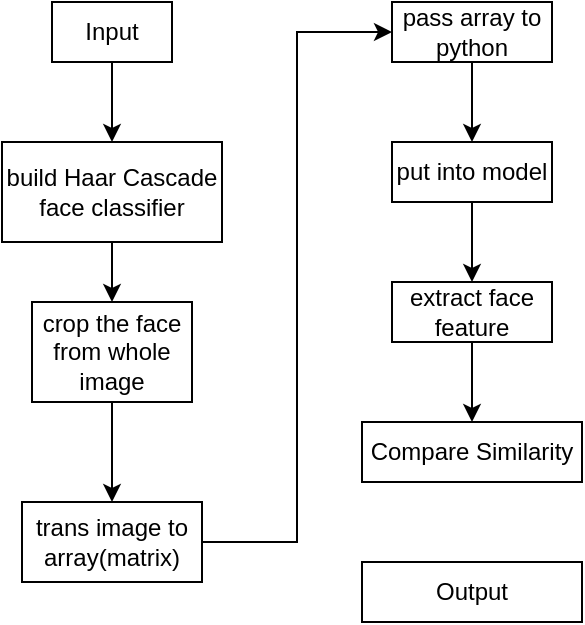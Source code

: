 <mxfile version="21.1.1" type="github">
  <diagram name="Page-1" id="WcTO5IpIux_uVo2jrHdH">
    <mxGraphModel dx="989" dy="575" grid="1" gridSize="10" guides="1" tooltips="1" connect="1" arrows="1" fold="1" page="1" pageScale="1" pageWidth="850" pageHeight="1100" math="0" shadow="0">
      <root>
        <mxCell id="0" />
        <mxCell id="1" parent="0" />
        <mxCell id="EY6FXH6scHwMH0ayiLKt-6" style="edgeStyle=orthogonalEdgeStyle;rounded=0;orthogonalLoop=1;jettySize=auto;html=1;" edge="1" parent="1" source="EY6FXH6scHwMH0ayiLKt-2" target="EY6FXH6scHwMH0ayiLKt-3">
          <mxGeometry relative="1" as="geometry" />
        </mxCell>
        <mxCell id="EY6FXH6scHwMH0ayiLKt-2" value="Input" style="rounded=0;whiteSpace=wrap;html=1;" vertex="1" parent="1">
          <mxGeometry x="130" y="90" width="60" height="30" as="geometry" />
        </mxCell>
        <mxCell id="EY6FXH6scHwMH0ayiLKt-7" style="edgeStyle=orthogonalEdgeStyle;rounded=0;orthogonalLoop=1;jettySize=auto;html=1;entryX=0.5;entryY=0;entryDx=0;entryDy=0;" edge="1" parent="1" source="EY6FXH6scHwMH0ayiLKt-3" target="EY6FXH6scHwMH0ayiLKt-5">
          <mxGeometry relative="1" as="geometry" />
        </mxCell>
        <mxCell id="EY6FXH6scHwMH0ayiLKt-3" value="build Haar Cascade face classifier" style="rounded=0;whiteSpace=wrap;html=1;" vertex="1" parent="1">
          <mxGeometry x="105" y="160" width="110" height="50" as="geometry" />
        </mxCell>
        <mxCell id="EY6FXH6scHwMH0ayiLKt-17" style="edgeStyle=orthogonalEdgeStyle;rounded=0;orthogonalLoop=1;jettySize=auto;html=1;" edge="1" parent="1" source="EY6FXH6scHwMH0ayiLKt-4" target="EY6FXH6scHwMH0ayiLKt-13">
          <mxGeometry relative="1" as="geometry" />
        </mxCell>
        <mxCell id="EY6FXH6scHwMH0ayiLKt-4" value="extract face feature" style="rounded=0;whiteSpace=wrap;html=1;" vertex="1" parent="1">
          <mxGeometry x="300" y="230" width="80" height="30" as="geometry" />
        </mxCell>
        <mxCell id="EY6FXH6scHwMH0ayiLKt-10" style="edgeStyle=orthogonalEdgeStyle;rounded=0;orthogonalLoop=1;jettySize=auto;html=1;" edge="1" parent="1" source="EY6FXH6scHwMH0ayiLKt-5" target="EY6FXH6scHwMH0ayiLKt-9">
          <mxGeometry relative="1" as="geometry" />
        </mxCell>
        <mxCell id="EY6FXH6scHwMH0ayiLKt-5" value="crop the face from whole image" style="rounded=0;whiteSpace=wrap;html=1;" vertex="1" parent="1">
          <mxGeometry x="120" y="240" width="80" height="50" as="geometry" />
        </mxCell>
        <mxCell id="EY6FXH6scHwMH0ayiLKt-14" style="edgeStyle=orthogonalEdgeStyle;rounded=0;orthogonalLoop=1;jettySize=auto;html=1;entryX=0;entryY=0.5;entryDx=0;entryDy=0;" edge="1" parent="1" source="EY6FXH6scHwMH0ayiLKt-9" target="EY6FXH6scHwMH0ayiLKt-11">
          <mxGeometry relative="1" as="geometry" />
        </mxCell>
        <mxCell id="EY6FXH6scHwMH0ayiLKt-9" value="trans image to array(matrix)" style="rounded=0;whiteSpace=wrap;html=1;" vertex="1" parent="1">
          <mxGeometry x="115" y="340" width="90" height="40" as="geometry" />
        </mxCell>
        <mxCell id="EY6FXH6scHwMH0ayiLKt-15" style="edgeStyle=orthogonalEdgeStyle;rounded=0;orthogonalLoop=1;jettySize=auto;html=1;entryX=0.5;entryY=0;entryDx=0;entryDy=0;" edge="1" parent="1" source="EY6FXH6scHwMH0ayiLKt-11" target="EY6FXH6scHwMH0ayiLKt-12">
          <mxGeometry relative="1" as="geometry" />
        </mxCell>
        <mxCell id="EY6FXH6scHwMH0ayiLKt-11" value="pass array to python" style="rounded=0;whiteSpace=wrap;html=1;" vertex="1" parent="1">
          <mxGeometry x="300" y="90" width="80" height="30" as="geometry" />
        </mxCell>
        <mxCell id="EY6FXH6scHwMH0ayiLKt-16" style="edgeStyle=orthogonalEdgeStyle;rounded=0;orthogonalLoop=1;jettySize=auto;html=1;" edge="1" parent="1" source="EY6FXH6scHwMH0ayiLKt-12" target="EY6FXH6scHwMH0ayiLKt-4">
          <mxGeometry relative="1" as="geometry" />
        </mxCell>
        <mxCell id="EY6FXH6scHwMH0ayiLKt-12" value="put into model" style="rounded=0;whiteSpace=wrap;html=1;" vertex="1" parent="1">
          <mxGeometry x="300" y="160" width="80" height="30" as="geometry" />
        </mxCell>
        <mxCell id="EY6FXH6scHwMH0ayiLKt-13" value="Compare&amp;nbsp;Similarity" style="rounded=0;whiteSpace=wrap;html=1;" vertex="1" parent="1">
          <mxGeometry x="285" y="300" width="110" height="30" as="geometry" />
        </mxCell>
        <mxCell id="EY6FXH6scHwMH0ayiLKt-18" value="Output" style="rounded=0;whiteSpace=wrap;html=1;" vertex="1" parent="1">
          <mxGeometry x="285" y="370" width="110" height="30" as="geometry" />
        </mxCell>
      </root>
    </mxGraphModel>
  </diagram>
</mxfile>
